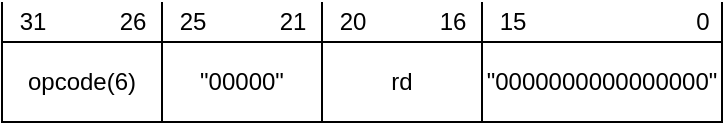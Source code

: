 <mxfile version="13.6.2" type="device"><diagram id="Ra10mQPx8PbVA9dJDLnR" name="Page-1"><mxGraphModel dx="1422" dy="822" grid="1" gridSize="10" guides="1" tooltips="1" connect="1" arrows="1" fold="1" page="1" pageScale="1" pageWidth="827" pageHeight="1169" math="0" shadow="0"><root><mxCell id="0"/><mxCell id="1" parent="0"/><mxCell id="asp_W-tmonQEJVwXBmYa-2" value="opcode(6)" style="rounded=0;whiteSpace=wrap;html=1;" parent="1" vertex="1"><mxGeometry x="120" y="320" width="80" height="40" as="geometry"/></mxCell><mxCell id="asp_W-tmonQEJVwXBmYa-4" value="&quot;00000&quot;" style="rounded=0;whiteSpace=wrap;html=1;" parent="1" vertex="1"><mxGeometry x="200" y="320" width="80" height="40" as="geometry"/></mxCell><mxCell id="asp_W-tmonQEJVwXBmYa-5" value="&quot;0000000000000000&quot;" style="rounded=0;whiteSpace=wrap;html=1;" parent="1" vertex="1"><mxGeometry x="360" y="320" width="120" height="40" as="geometry"/></mxCell><mxCell id="2RxELcjvSSkllRMciEYE-1" value="" style="endArrow=none;html=1;exitX=0;exitY=0;exitDx=0;exitDy=0;" parent="1" source="asp_W-tmonQEJVwXBmYa-2" edge="1"><mxGeometry width="50" height="50" relative="1" as="geometry"><mxPoint x="350" y="450" as="sourcePoint"/><mxPoint x="120" y="300" as="targetPoint"/></mxGeometry></mxCell><mxCell id="2RxELcjvSSkllRMciEYE-2" value="" style="endArrow=none;html=1;exitX=0;exitY=0;exitDx=0;exitDy=0;" parent="1" source="asp_W-tmonQEJVwXBmYa-4" edge="1"><mxGeometry width="50" height="50" relative="1" as="geometry"><mxPoint x="130" y="330" as="sourcePoint"/><mxPoint x="200" y="300" as="targetPoint"/></mxGeometry></mxCell><mxCell id="2RxELcjvSSkllRMciEYE-3" value="" style="endArrow=none;html=1;exitX=1;exitY=0;exitDx=0;exitDy=0;" parent="1" source="asp_W-tmonQEJVwXBmYa-4" edge="1"><mxGeometry width="50" height="50" relative="1" as="geometry"><mxPoint x="140" y="340" as="sourcePoint"/><mxPoint x="280" y="300" as="targetPoint"/></mxGeometry></mxCell><mxCell id="2RxELcjvSSkllRMciEYE-4" value="" style="endArrow=none;html=1;exitX=1;exitY=0;exitDx=0;exitDy=0;" parent="1" source="asp_W-tmonQEJVwXBmYa-5" edge="1"><mxGeometry width="50" height="50" relative="1" as="geometry"><mxPoint x="570" y="300" as="sourcePoint"/><mxPoint x="480" y="300" as="targetPoint"/></mxGeometry></mxCell><mxCell id="2RxELcjvSSkllRMciEYE-5" value="rd" style="rounded=0;whiteSpace=wrap;html=1;" parent="1" vertex="1"><mxGeometry x="280" y="320" width="80" height="40" as="geometry"/></mxCell><mxCell id="2RxELcjvSSkllRMciEYE-6" value="" style="endArrow=none;html=1;exitX=0;exitY=0;exitDx=0;exitDy=0;" parent="1" source="asp_W-tmonQEJVwXBmYa-5" edge="1"><mxGeometry width="50" height="50" relative="1" as="geometry"><mxPoint x="490" y="330" as="sourcePoint"/><mxPoint x="360" y="300" as="targetPoint"/></mxGeometry></mxCell><mxCell id="2RxELcjvSSkllRMciEYE-7" value="31" style="text;html=1;align=center;verticalAlign=middle;resizable=0;points=[];autosize=1;" parent="1" vertex="1"><mxGeometry x="120" y="300" width="30" height="20" as="geometry"/></mxCell><mxCell id="2RxELcjvSSkllRMciEYE-8" value="26" style="text;html=1;align=center;verticalAlign=middle;resizable=0;points=[];autosize=1;" parent="1" vertex="1"><mxGeometry x="170" y="300" width="30" height="20" as="geometry"/></mxCell><mxCell id="2RxELcjvSSkllRMciEYE-10" value="25" style="text;html=1;align=center;verticalAlign=middle;resizable=0;points=[];autosize=1;" parent="1" vertex="1"><mxGeometry x="200" y="300" width="30" height="20" as="geometry"/></mxCell><mxCell id="2RxELcjvSSkllRMciEYE-11" value="21" style="text;html=1;align=center;verticalAlign=middle;resizable=0;points=[];autosize=1;" parent="1" vertex="1"><mxGeometry x="250" y="300" width="30" height="20" as="geometry"/></mxCell><mxCell id="2RxELcjvSSkllRMciEYE-12" value="20" style="text;html=1;align=center;verticalAlign=middle;resizable=0;points=[];autosize=1;" parent="1" vertex="1"><mxGeometry x="280" y="300" width="30" height="20" as="geometry"/></mxCell><mxCell id="2RxELcjvSSkllRMciEYE-13" value="16" style="text;html=1;align=center;verticalAlign=middle;resizable=0;points=[];autosize=1;" parent="1" vertex="1"><mxGeometry x="330" y="300" width="30" height="20" as="geometry"/></mxCell><mxCell id="2RxELcjvSSkllRMciEYE-14" value="15" style="text;html=1;align=center;verticalAlign=middle;resizable=0;points=[];autosize=1;" parent="1" vertex="1"><mxGeometry x="360" y="300" width="30" height="20" as="geometry"/></mxCell><mxCell id="2RxELcjvSSkllRMciEYE-15" value="0" style="text;html=1;align=center;verticalAlign=middle;resizable=0;points=[];autosize=1;" parent="1" vertex="1"><mxGeometry x="460" y="300" width="20" height="20" as="geometry"/></mxCell></root></mxGraphModel></diagram></mxfile>